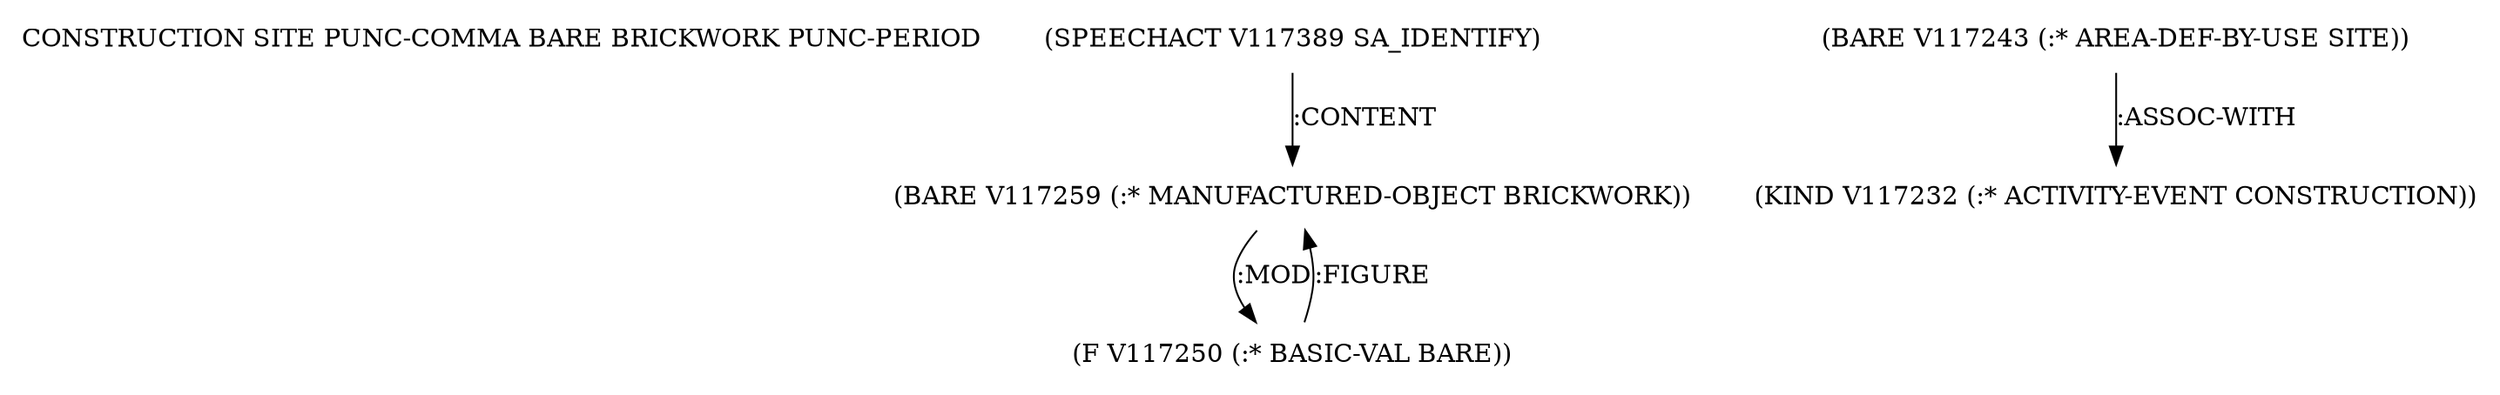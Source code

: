 digraph Terms {
  node [shape=none]
  "CONSTRUCTION SITE PUNC-COMMA BARE BRICKWORK PUNC-PERIOD"
  "V117389" [label="(SPEECHACT V117389 SA_IDENTIFY)"]
  "V117389" -> "V117259" [label=":CONTENT"]
  "V117259" [label="(BARE V117259 (:* MANUFACTURED-OBJECT BRICKWORK))"]
  "V117259" -> "V117250" [label=":MOD"]
  "V117250" [label="(F V117250 (:* BASIC-VAL BARE))"]
  "V117250" -> "V117259" [label=":FIGURE"]
  "V117243" [label="(BARE V117243 (:* AREA-DEF-BY-USE SITE))"]
  "V117243" -> "V117232" [label=":ASSOC-WITH"]
  "V117232" [label="(KIND V117232 (:* ACTIVITY-EVENT CONSTRUCTION))"]
}
